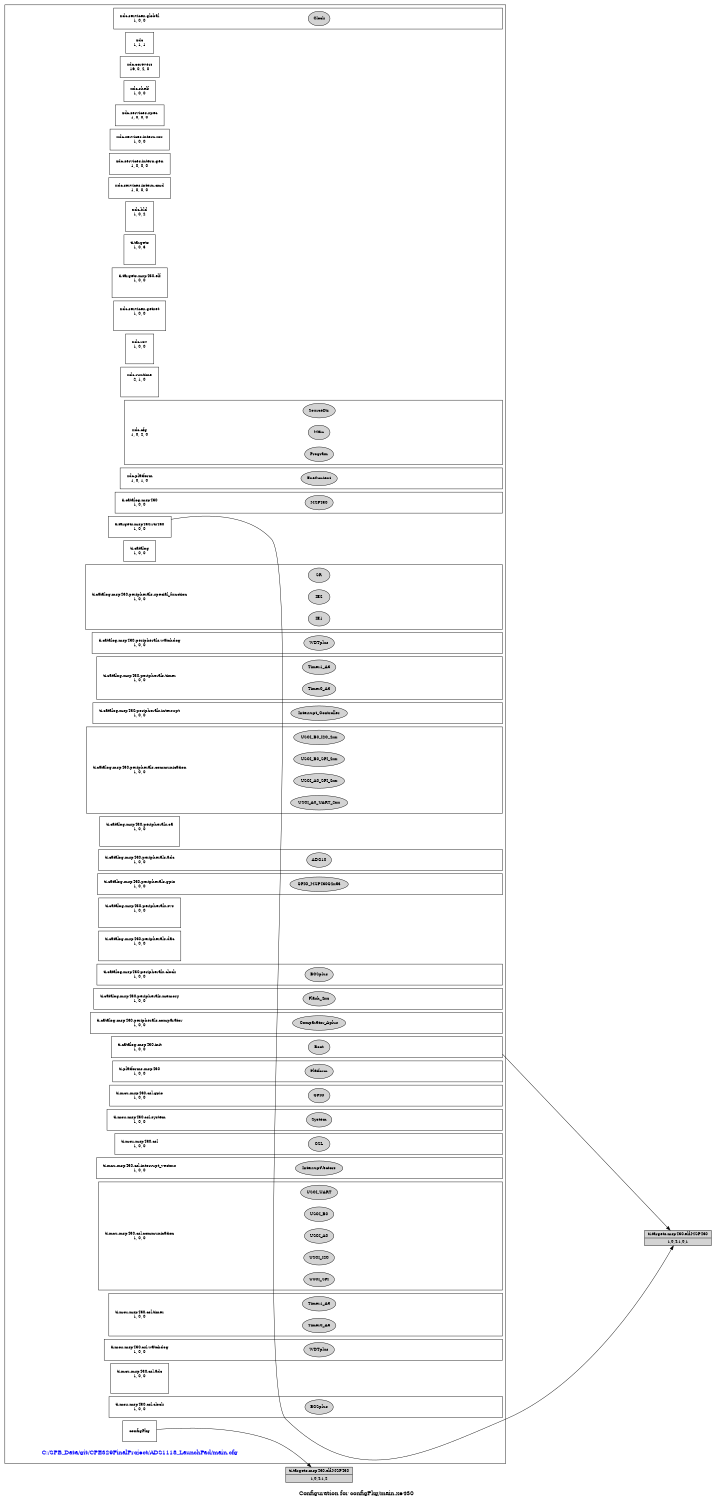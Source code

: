digraph configuration {
    size="7.5,10";
    rankdir=LR;
    ranksep=".50 equally";
    concentrate=true;
    compound=true;
    label="\nConfiguration for configPkg/main.xe430"
  node [font=Helvetica, fontsize=14, fontcolor=black];  subgraph cluster0 {label=""; __cfg [label="C:/SPB_Data/git/CPE329FinalProject/ADS1118_LaunchPad/main.cfg", color=white, fontcolor=blue];
    node [font=Helvetica, fontsize=10];    subgraph cluster1 {
        label="";
        xdc_services_global__top [shape=box,label="xdc.services.global\n1, 0, 0", color=white];
        xdc_services_global__bot [shape=point,label="", style=invis];
        xdc_services_global_Clock [style=filled,fillcolor=lightgray, label="Clock"];
        xdc_services_global__top -> xdc_services_global_Clock[style=invis];
        xdc_services_global_Clock -> xdc_services_global__bot[style=invis];
    }
    subgraph cluster2 {
        label="";
        xdc__top [shape=box,label="xdc\n1, 1, 1", color=white];
    }
    subgraph cluster3 {
        label="";
        xdc_corevers__top [shape=box,label="xdc.corevers\n16, 0, 2, 0", color=white];
    }
    subgraph cluster4 {
        label="";
        xdc_shelf__top [shape=box,label="xdc.shelf\n1, 0, 0", color=white];
    }
    subgraph cluster5 {
        label="";
        xdc_services_spec__top [shape=box,label="xdc.services.spec\n1, 0, 0, 0", color=white];
    }
    subgraph cluster6 {
        label="";
        xdc_services_intern_xsr__top [shape=box,label="xdc.services.intern.xsr\n1, 0, 0", color=white];
    }
    subgraph cluster7 {
        label="";
        xdc_services_intern_gen__top [shape=box,label="xdc.services.intern.gen\n1, 0, 0, 0", color=white];
    }
    subgraph cluster8 {
        label="";
        xdc_services_intern_cmd__top [shape=box,label="xdc.services.intern.cmd\n1, 0, 0, 0", color=white];
    }
    subgraph cluster9 {
        label="";
        xdc_bld__top [shape=box,label="xdc.bld\n1, 0, 2", color=white];
        xdc_bld__bot [shape=point,label="", style=invis];
    }
    subgraph cluster10 {
        label="";
        ti_targets__top [shape=box,label="ti.targets\n1, 0, 3", color=white];
        ti_targets__bot [shape=point,label="", style=invis];
    }
    subgraph cluster11 {
        label="";
        ti_targets_msp430_elf__top [shape=box,label="ti.targets.msp430.elf\n1, 0, 0", color=white];
        ti_targets_msp430_elf__bot [shape=point,label="", style=invis];
    }
    subgraph cluster12 {
        label="";
        xdc_services_getset__top [shape=box,label="xdc.services.getset\n1, 0, 0", color=white];
        xdc_services_getset__bot [shape=point,label="", style=invis];
    }
    subgraph cluster13 {
        label="";
        xdc_rov__top [shape=box,label="xdc.rov\n1, 0, 0", color=white];
        xdc_rov__bot [shape=point,label="", style=invis];
    }
    subgraph cluster14 {
        label="";
        xdc_runtime__top [shape=box,label="xdc.runtime\n2, 1, 0", color=white];
        xdc_runtime__bot [shape=point,label="", style=invis];
    }
    subgraph cluster15 {
        label="";
        ti_targets_msp430_rts430__top [shape=box,label="ti.targets.msp430.rts430\n1, 0, 0", color=white];
    }
    subgraph cluster16 {
        label="";
        xdc_cfg__top [shape=box,label="xdc.cfg\n1, 0, 2, 0", color=white];
        xdc_cfg__bot [shape=point,label="", style=invis];
        xdc_cfg_Program [style=filled,fillcolor=lightgray, label="Program"];
        xdc_cfg__top -> xdc_cfg_Program[style=invis];
        xdc_cfg_Program -> xdc_cfg__bot[style=invis];
        xdc_cfg_Main [style=filled,fillcolor=lightgray, label="Main"];
        xdc_cfg__top -> xdc_cfg_Main[style=invis];
        xdc_cfg_Main -> xdc_cfg__bot[style=invis];
        xdc_cfg_SourceDir [style=filled,fillcolor=lightgray, label="SourceDir"];
        xdc_cfg__top -> xdc_cfg_SourceDir[style=invis];
        xdc_cfg_SourceDir -> xdc_cfg__bot[style=invis];
    }
    subgraph cluster17 {
        label="";
        xdc_platform__top [shape=box,label="xdc.platform\n1, 0, 1, 0", color=white];
        xdc_platform__bot [shape=point,label="", style=invis];
        xdc_platform_ExeContext [style=filled,fillcolor=lightgray, label="ExeContext"];
        xdc_platform__top -> xdc_platform_ExeContext[style=invis];
        xdc_platform_ExeContext -> xdc_platform__bot[style=invis];
    }
    subgraph cluster18 {
        label="";
        ti_catalog_msp430__top [shape=box,label="ti.catalog.msp430\n1, 0, 0", color=white];
        ti_catalog_msp430__bot [shape=point,label="", style=invis];
        ti_catalog_msp430_MSP430 [style=filled,fillcolor=lightgray, label="MSP430"];
        ti_catalog_msp430__top -> ti_catalog_msp430_MSP430[style=invis];
        ti_catalog_msp430_MSP430 -> ti_catalog_msp430__bot[style=invis];
    }
    subgraph cluster19 {
        label="";
        ti_catalog__top [shape=box,label="ti.catalog\n1, 0, 0", color=white];
    }
    subgraph cluster20 {
        label="";
        ti_catalog_msp430_peripherals_special_function__top [shape=box,label="ti.catalog.msp430.peripherals.special_function\n1, 0, 0", color=white];
        ti_catalog_msp430_peripherals_special_function__bot [shape=point,label="", style=invis];
        ti_catalog_msp430_peripherals_special_function_IE1 [style=filled,fillcolor=lightgray, label="IE1"];
        ti_catalog_msp430_peripherals_special_function__top -> ti_catalog_msp430_peripherals_special_function_IE1[style=invis];
        ti_catalog_msp430_peripherals_special_function_IE1 -> ti_catalog_msp430_peripherals_special_function__bot[style=invis];
        ti_catalog_msp430_peripherals_special_function_IE2 [style=filled,fillcolor=lightgray, label="IE2"];
        ti_catalog_msp430_peripherals_special_function__top -> ti_catalog_msp430_peripherals_special_function_IE2[style=invis];
        ti_catalog_msp430_peripherals_special_function_IE2 -> ti_catalog_msp430_peripherals_special_function__bot[style=invis];
        ti_catalog_msp430_peripherals_special_function_SR [style=filled,fillcolor=lightgray, label="SR"];
        ti_catalog_msp430_peripherals_special_function__top -> ti_catalog_msp430_peripherals_special_function_SR[style=invis];
        ti_catalog_msp430_peripherals_special_function_SR -> ti_catalog_msp430_peripherals_special_function__bot[style=invis];
    }
    subgraph cluster21 {
        label="";
        ti_catalog_msp430_peripherals_watchdog__top [shape=box,label="ti.catalog.msp430.peripherals.watchdog\n1, 0, 0", color=white];
        ti_catalog_msp430_peripherals_watchdog__bot [shape=point,label="", style=invis];
        ti_catalog_msp430_peripherals_watchdog_WDTplus [style=filled,fillcolor=lightgray, label="WDTplus"];
        ti_catalog_msp430_peripherals_watchdog__top -> ti_catalog_msp430_peripherals_watchdog_WDTplus[style=invis];
        ti_catalog_msp430_peripherals_watchdog_WDTplus -> ti_catalog_msp430_peripherals_watchdog__bot[style=invis];
    }
    subgraph cluster22 {
        label="";
        ti_catalog_msp430_peripherals_timer__top [shape=box,label="ti.catalog.msp430.peripherals.timer\n1, 0, 0", color=white];
        ti_catalog_msp430_peripherals_timer__bot [shape=point,label="", style=invis];
        ti_catalog_msp430_peripherals_timer_Timer0_A3 [style=filled,fillcolor=lightgray, label="Timer0_A3"];
        ti_catalog_msp430_peripherals_timer__top -> ti_catalog_msp430_peripherals_timer_Timer0_A3[style=invis];
        ti_catalog_msp430_peripherals_timer_Timer0_A3 -> ti_catalog_msp430_peripherals_timer__bot[style=invis];
        ti_catalog_msp430_peripherals_timer_Timer1_A3 [style=filled,fillcolor=lightgray, label="Timer1_A3"];
        ti_catalog_msp430_peripherals_timer__top -> ti_catalog_msp430_peripherals_timer_Timer1_A3[style=invis];
        ti_catalog_msp430_peripherals_timer_Timer1_A3 -> ti_catalog_msp430_peripherals_timer__bot[style=invis];
    }
    subgraph cluster23 {
        label="";
        ti_catalog_msp430_peripherals_interrupt__top [shape=box,label="ti.catalog.msp430.peripherals.interrupt\n1, 0, 0", color=white];
        ti_catalog_msp430_peripherals_interrupt__bot [shape=point,label="", style=invis];
        ti_catalog_msp430_peripherals_interrupt_Interrupt_Controller [style=filled,fillcolor=lightgray, label="Interrupt_Controller"];
        ti_catalog_msp430_peripherals_interrupt__top -> ti_catalog_msp430_peripherals_interrupt_Interrupt_Controller[style=invis];
        ti_catalog_msp430_peripherals_interrupt_Interrupt_Controller -> ti_catalog_msp430_peripherals_interrupt__bot[style=invis];
    }
    subgraph cluster24 {
        label="";
        ti_catalog_msp430_peripherals_communication__top [shape=box,label="ti.catalog.msp430.peripherals.communication\n1, 0, 0", color=white];
        ti_catalog_msp430_peripherals_communication__bot [shape=point,label="", style=invis];
        ti_catalog_msp430_peripherals_communication_USCI_A0_UART_2xx [style=filled,fillcolor=lightgray, label="USCI_A0_UART_2xx"];
        ti_catalog_msp430_peripherals_communication__top -> ti_catalog_msp430_peripherals_communication_USCI_A0_UART_2xx[style=invis];
        ti_catalog_msp430_peripherals_communication_USCI_A0_UART_2xx -> ti_catalog_msp430_peripherals_communication__bot[style=invis];
        ti_catalog_msp430_peripherals_communication_USCI_A0_SPI_2xx [style=filled,fillcolor=lightgray, label="USCI_A0_SPI_2xx"];
        ti_catalog_msp430_peripherals_communication__top -> ti_catalog_msp430_peripherals_communication_USCI_A0_SPI_2xx[style=invis];
        ti_catalog_msp430_peripherals_communication_USCI_A0_SPI_2xx -> ti_catalog_msp430_peripherals_communication__bot[style=invis];
        ti_catalog_msp430_peripherals_communication_USCI_B0_SPI_2xx [style=filled,fillcolor=lightgray, label="USCI_B0_SPI_2xx"];
        ti_catalog_msp430_peripherals_communication__top -> ti_catalog_msp430_peripherals_communication_USCI_B0_SPI_2xx[style=invis];
        ti_catalog_msp430_peripherals_communication_USCI_B0_SPI_2xx -> ti_catalog_msp430_peripherals_communication__bot[style=invis];
        ti_catalog_msp430_peripherals_communication_USCI_B0_I2C_2xx [style=filled,fillcolor=lightgray, label="USCI_B0_I2C_2xx"];
        ti_catalog_msp430_peripherals_communication__top -> ti_catalog_msp430_peripherals_communication_USCI_B0_I2C_2xx[style=invis];
        ti_catalog_msp430_peripherals_communication_USCI_B0_I2C_2xx -> ti_catalog_msp430_peripherals_communication__bot[style=invis];
    }
    subgraph cluster25 {
        label="";
        ti_catalog_msp430_peripherals_oa__top [shape=box,label="ti.catalog.msp430.peripherals.oa\n1, 0, 0", color=white];
        ti_catalog_msp430_peripherals_oa__bot [shape=point,label="", style=invis];
    }
    subgraph cluster26 {
        label="";
        ti_catalog_msp430_peripherals_adc__top [shape=box,label="ti.catalog.msp430.peripherals.adc\n1, 0, 0", color=white];
        ti_catalog_msp430_peripherals_adc__bot [shape=point,label="", style=invis];
        ti_catalog_msp430_peripherals_adc_ADC10 [style=filled,fillcolor=lightgray, label="ADC10"];
        ti_catalog_msp430_peripherals_adc__top -> ti_catalog_msp430_peripherals_adc_ADC10[style=invis];
        ti_catalog_msp430_peripherals_adc_ADC10 -> ti_catalog_msp430_peripherals_adc__bot[style=invis];
    }
    subgraph cluster27 {
        label="";
        ti_catalog_msp430_peripherals_gpio__top [shape=box,label="ti.catalog.msp430.peripherals.gpio\n1, 0, 0", color=white];
        ti_catalog_msp430_peripherals_gpio__bot [shape=point,label="", style=invis];
        ti_catalog_msp430_peripherals_gpio_GPIO_MSP430G2x53 [style=filled,fillcolor=lightgray, label="GPIO_MSP430G2x53"];
        ti_catalog_msp430_peripherals_gpio__top -> ti_catalog_msp430_peripherals_gpio_GPIO_MSP430G2x53[style=invis];
        ti_catalog_msp430_peripherals_gpio_GPIO_MSP430G2x53 -> ti_catalog_msp430_peripherals_gpio__bot[style=invis];
    }
    subgraph cluster28 {
        label="";
        ti_catalog_msp430_peripherals_svs__top [shape=box,label="ti.catalog.msp430.peripherals.svs\n1, 0, 0", color=white];
        ti_catalog_msp430_peripherals_svs__bot [shape=point,label="", style=invis];
    }
    subgraph cluster29 {
        label="";
        ti_catalog_msp430_peripherals_dac__top [shape=box,label="ti.catalog.msp430.peripherals.dac\n1, 0, 0", color=white];
        ti_catalog_msp430_peripherals_dac__bot [shape=point,label="", style=invis];
    }
    subgraph cluster30 {
        label="";
        ti_catalog_msp430_peripherals_clock__top [shape=box,label="ti.catalog.msp430.peripherals.clock\n1, 0, 0", color=white];
        ti_catalog_msp430_peripherals_clock__bot [shape=point,label="", style=invis];
        ti_catalog_msp430_peripherals_clock_BCSplus [style=filled,fillcolor=lightgray, label="BCSplus"];
        ti_catalog_msp430_peripherals_clock__top -> ti_catalog_msp430_peripherals_clock_BCSplus[style=invis];
        ti_catalog_msp430_peripherals_clock_BCSplus -> ti_catalog_msp430_peripherals_clock__bot[style=invis];
    }
    subgraph cluster31 {
        label="";
        ti_catalog_msp430_peripherals_memory__top [shape=box,label="ti.catalog.msp430.peripherals.memory\n1, 0, 0", color=white];
        ti_catalog_msp430_peripherals_memory__bot [shape=point,label="", style=invis];
        ti_catalog_msp430_peripherals_memory_Flash_2xx [style=filled,fillcolor=lightgray, label="Flash_2xx"];
        ti_catalog_msp430_peripherals_memory__top -> ti_catalog_msp430_peripherals_memory_Flash_2xx[style=invis];
        ti_catalog_msp430_peripherals_memory_Flash_2xx -> ti_catalog_msp430_peripherals_memory__bot[style=invis];
    }
    subgraph cluster32 {
        label="";
        ti_catalog_msp430_peripherals_comparator__top [shape=box,label="ti.catalog.msp430.peripherals.comparator\n1, 0, 0", color=white];
        ti_catalog_msp430_peripherals_comparator__bot [shape=point,label="", style=invis];
        ti_catalog_msp430_peripherals_comparator_Comparator_Aplus [style=filled,fillcolor=lightgray, label="Comparator_Aplus"];
        ti_catalog_msp430_peripherals_comparator__top -> ti_catalog_msp430_peripherals_comparator_Comparator_Aplus[style=invis];
        ti_catalog_msp430_peripherals_comparator_Comparator_Aplus -> ti_catalog_msp430_peripherals_comparator__bot[style=invis];
    }
    subgraph cluster33 {
        label="";
        ti_catalog_msp430_init__top [shape=box,label="ti.catalog.msp430.init\n1, 0, 0", color=white];
        ti_catalog_msp430_init__bot [shape=point,label="", style=invis];
        ti_catalog_msp430_init_Boot [style=filled,fillcolor=lightgray, label="Boot"];
        ti_catalog_msp430_init__top -> ti_catalog_msp430_init_Boot[style=invis];
        ti_catalog_msp430_init_Boot -> ti_catalog_msp430_init__bot[style=invis];
    }
    subgraph cluster34 {
        label="";
        ti_platforms_msp430__top [shape=box,label="ti.platforms.msp430\n1, 0, 0", color=white];
        ti_platforms_msp430__bot [shape=point,label="", style=invis];
        ti_platforms_msp430_Platform [style=filled,fillcolor=lightgray, label="Platform"];
        ti_platforms_msp430__top -> ti_platforms_msp430_Platform[style=invis];
        ti_platforms_msp430_Platform -> ti_platforms_msp430__bot[style=invis];
    }
    subgraph cluster35 {
        label="";
        ti_mcu_msp430_csl_gpio__top [shape=box,label="ti.mcu.msp430.csl.gpio\n1, 0, 0", color=white];
        ti_mcu_msp430_csl_gpio__bot [shape=point,label="", style=invis];
        ti_mcu_msp430_csl_gpio_GPIO [style=filled,fillcolor=lightgray, label="GPIO"];
        ti_mcu_msp430_csl_gpio__top -> ti_mcu_msp430_csl_gpio_GPIO[style=invis];
        ti_mcu_msp430_csl_gpio_GPIO -> ti_mcu_msp430_csl_gpio__bot[style=invis];
    }
    subgraph cluster36 {
        label="";
        ti_mcu_msp430_csl_system__top [shape=box,label="ti.mcu.msp430.csl.system\n1, 0, 0", color=white];
        ti_mcu_msp430_csl_system__bot [shape=point,label="", style=invis];
        ti_mcu_msp430_csl_system_System [style=filled,fillcolor=lightgray, label="System"];
        ti_mcu_msp430_csl_system__top -> ti_mcu_msp430_csl_system_System[style=invis];
        ti_mcu_msp430_csl_system_System -> ti_mcu_msp430_csl_system__bot[style=invis];
    }
    subgraph cluster37 {
        label="";
        ti_mcu_msp430_csl__top [shape=box,label="ti.mcu.msp430.csl\n1, 0, 0", color=white];
        ti_mcu_msp430_csl__bot [shape=point,label="", style=invis];
        ti_mcu_msp430_csl_CSL [style=filled,fillcolor=lightgray, label="CSL"];
        ti_mcu_msp430_csl__top -> ti_mcu_msp430_csl_CSL[style=invis];
        ti_mcu_msp430_csl_CSL -> ti_mcu_msp430_csl__bot[style=invis];
    }
    subgraph cluster38 {
        label="";
        ti_mcu_msp430_csl_interrupt_vectors__top [shape=box,label="ti.mcu.msp430.csl.interrupt_vectors\n1, 0, 0", color=white];
        ti_mcu_msp430_csl_interrupt_vectors__bot [shape=point,label="", style=invis];
        ti_mcu_msp430_csl_interrupt_vectors_InterruptVectors [style=filled,fillcolor=lightgray, label="InterruptVectors"];
        ti_mcu_msp430_csl_interrupt_vectors__top -> ti_mcu_msp430_csl_interrupt_vectors_InterruptVectors[style=invis];
        ti_mcu_msp430_csl_interrupt_vectors_InterruptVectors -> ti_mcu_msp430_csl_interrupt_vectors__bot[style=invis];
    }
    subgraph cluster39 {
        label="";
        ti_mcu_msp430_csl_communication__top [shape=box,label="ti.mcu.msp430.csl.communication\n1, 0, 0", color=white];
        ti_mcu_msp430_csl_communication__bot [shape=point,label="", style=invis];
        ti_mcu_msp430_csl_communication_USCI_UART [style=filled,fillcolor=lightgray, label="USCI_UART"];
        ti_mcu_msp430_csl_communication__top -> ti_mcu_msp430_csl_communication_USCI_UART[style=invis];
        ti_mcu_msp430_csl_communication_USCI_UART -> ti_mcu_msp430_csl_communication__bot[style=invis];
        ti_mcu_msp430_csl_communication_USCI_SPI [style=filled,fillcolor=lightgray, label="USCI_SPI"];
        ti_mcu_msp430_csl_communication__top -> ti_mcu_msp430_csl_communication_USCI_SPI[style=invis];
        ti_mcu_msp430_csl_communication_USCI_SPI -> ti_mcu_msp430_csl_communication__bot[style=invis];
        ti_mcu_msp430_csl_communication_USCI_I2C [style=filled,fillcolor=lightgray, label="USCI_I2C"];
        ti_mcu_msp430_csl_communication__top -> ti_mcu_msp430_csl_communication_USCI_I2C[style=invis];
        ti_mcu_msp430_csl_communication_USCI_I2C -> ti_mcu_msp430_csl_communication__bot[style=invis];
        ti_mcu_msp430_csl_communication_USCI_A0 [style=filled,fillcolor=lightgray, label="USCI_A0"];
        ti_mcu_msp430_csl_communication__top -> ti_mcu_msp430_csl_communication_USCI_A0[style=invis];
        ti_mcu_msp430_csl_communication_USCI_A0 -> ti_mcu_msp430_csl_communication__bot[style=invis];
        ti_mcu_msp430_csl_communication_USCI_B0 [style=filled,fillcolor=lightgray, label="USCI_B0"];
        ti_mcu_msp430_csl_communication__top -> ti_mcu_msp430_csl_communication_USCI_B0[style=invis];
        ti_mcu_msp430_csl_communication_USCI_B0 -> ti_mcu_msp430_csl_communication__bot[style=invis];
    }
    subgraph cluster40 {
        label="";
        ti_mcu_msp430_csl_timer__top [shape=box,label="ti.mcu.msp430.csl.timer\n1, 0, 0", color=white];
        ti_mcu_msp430_csl_timer__bot [shape=point,label="", style=invis];
        ti_mcu_msp430_csl_timer_Timer0_A3 [style=filled,fillcolor=lightgray, label="Timer0_A3"];
        ti_mcu_msp430_csl_timer__top -> ti_mcu_msp430_csl_timer_Timer0_A3[style=invis];
        ti_mcu_msp430_csl_timer_Timer0_A3 -> ti_mcu_msp430_csl_timer__bot[style=invis];
        ti_mcu_msp430_csl_timer_Timer1_A3 [style=filled,fillcolor=lightgray, label="Timer1_A3"];
        ti_mcu_msp430_csl_timer__top -> ti_mcu_msp430_csl_timer_Timer1_A3[style=invis];
        ti_mcu_msp430_csl_timer_Timer1_A3 -> ti_mcu_msp430_csl_timer__bot[style=invis];
    }
    subgraph cluster41 {
        label="";
        ti_mcu_msp430_csl_watchdog__top [shape=box,label="ti.mcu.msp430.csl.watchdog\n1, 0, 0", color=white];
        ti_mcu_msp430_csl_watchdog__bot [shape=point,label="", style=invis];
        ti_mcu_msp430_csl_watchdog_WDTplus [style=filled,fillcolor=lightgray, label="WDTplus"];
        ti_mcu_msp430_csl_watchdog__top -> ti_mcu_msp430_csl_watchdog_WDTplus[style=invis];
        ti_mcu_msp430_csl_watchdog_WDTplus -> ti_mcu_msp430_csl_watchdog__bot[style=invis];
    }
    subgraph cluster42 {
        label="";
        ti_mcu_msp430_csl_adc__top [shape=box,label="ti.mcu.msp430.csl.adc\n1, 0, 0", color=white];
        ti_mcu_msp430_csl_adc__bot [shape=point,label="", style=invis];
    }
    subgraph cluster43 {
        label="";
        ti_mcu_msp430_csl_clock__top [shape=box,label="ti.mcu.msp430.csl.clock\n1, 0, 0", color=white];
        ti_mcu_msp430_csl_clock__bot [shape=point,label="", style=invis];
        ti_mcu_msp430_csl_clock_BCSplus [style=filled,fillcolor=lightgray, label="BCSplus"];
        ti_mcu_msp430_csl_clock__top -> ti_mcu_msp430_csl_clock_BCSplus[style=invis];
        ti_mcu_msp430_csl_clock_BCSplus -> ti_mcu_msp430_csl_clock__bot[style=invis];
    }
    subgraph cluster44 {
        label="";
        configPkg__top [shape=box,label="configPkg\n", color=white];
    }
  }
  node [font=Helvetica, fontsize=10];
    ti_targets_msp430_elf_MSP430__1_0_4__1_0_1 [shape=record,label="ti.targets.msp430.elf.MSP430|1,0,4.1,0,1",style=filled, fillcolor=lightgrey];
    ti_targets_msp430_rts430__top -> ti_targets_msp430_elf_MSP430__1_0_4__1_0_1 [ltail=cluster15];
    ti_targets_msp430_elf_MSP430__1_0_4__1_0_1 [shape=record,label="ti.targets.msp430.elf.MSP430|1,0,4.1,0,1",style=filled, fillcolor=lightgrey];
    ti_catalog_msp430_init__bot -> ti_targets_msp430_elf_MSP430__1_0_4__1_0_1 [ltail=cluster33];
    ti_targets_msp430_elf_MSP430__1_0_4__1_2 [shape=record,label="ti.targets.msp430.elf.MSP430|1,0,4.1,2",style=filled, fillcolor=lightgrey];
    configPkg__top -> ti_targets_msp430_elf_MSP430__1_0_4__1_2 [ltail=cluster44];
}
